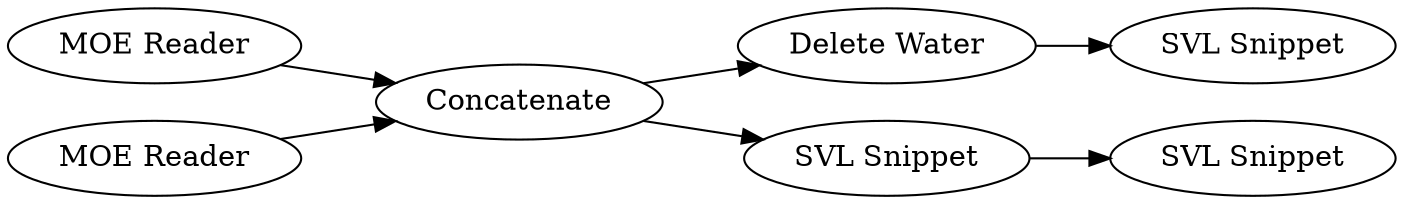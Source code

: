 digraph {
	"-5129172727795153233_5" [label="SVL Snippet"]
	"-5129172727795153233_9" [label=Concatenate]
	"-5129172727795153233_7" [label="MOE Reader"]
	"-5129172727795153233_4" [label="Delete Water"]
	"-5129172727795153233_6" [label="SVL Snippet"]
	"-5129172727795153233_8" [label="MOE Reader"]
	"-5129172727795153233_3" [label="SVL Snippet"]
	"-5129172727795153233_4" -> "-5129172727795153233_6"
	"-5129172727795153233_9" -> "-5129172727795153233_3"
	"-5129172727795153233_8" -> "-5129172727795153233_9"
	"-5129172727795153233_3" -> "-5129172727795153233_5"
	"-5129172727795153233_9" -> "-5129172727795153233_4"
	"-5129172727795153233_7" -> "-5129172727795153233_9"
	rankdir=LR
}
